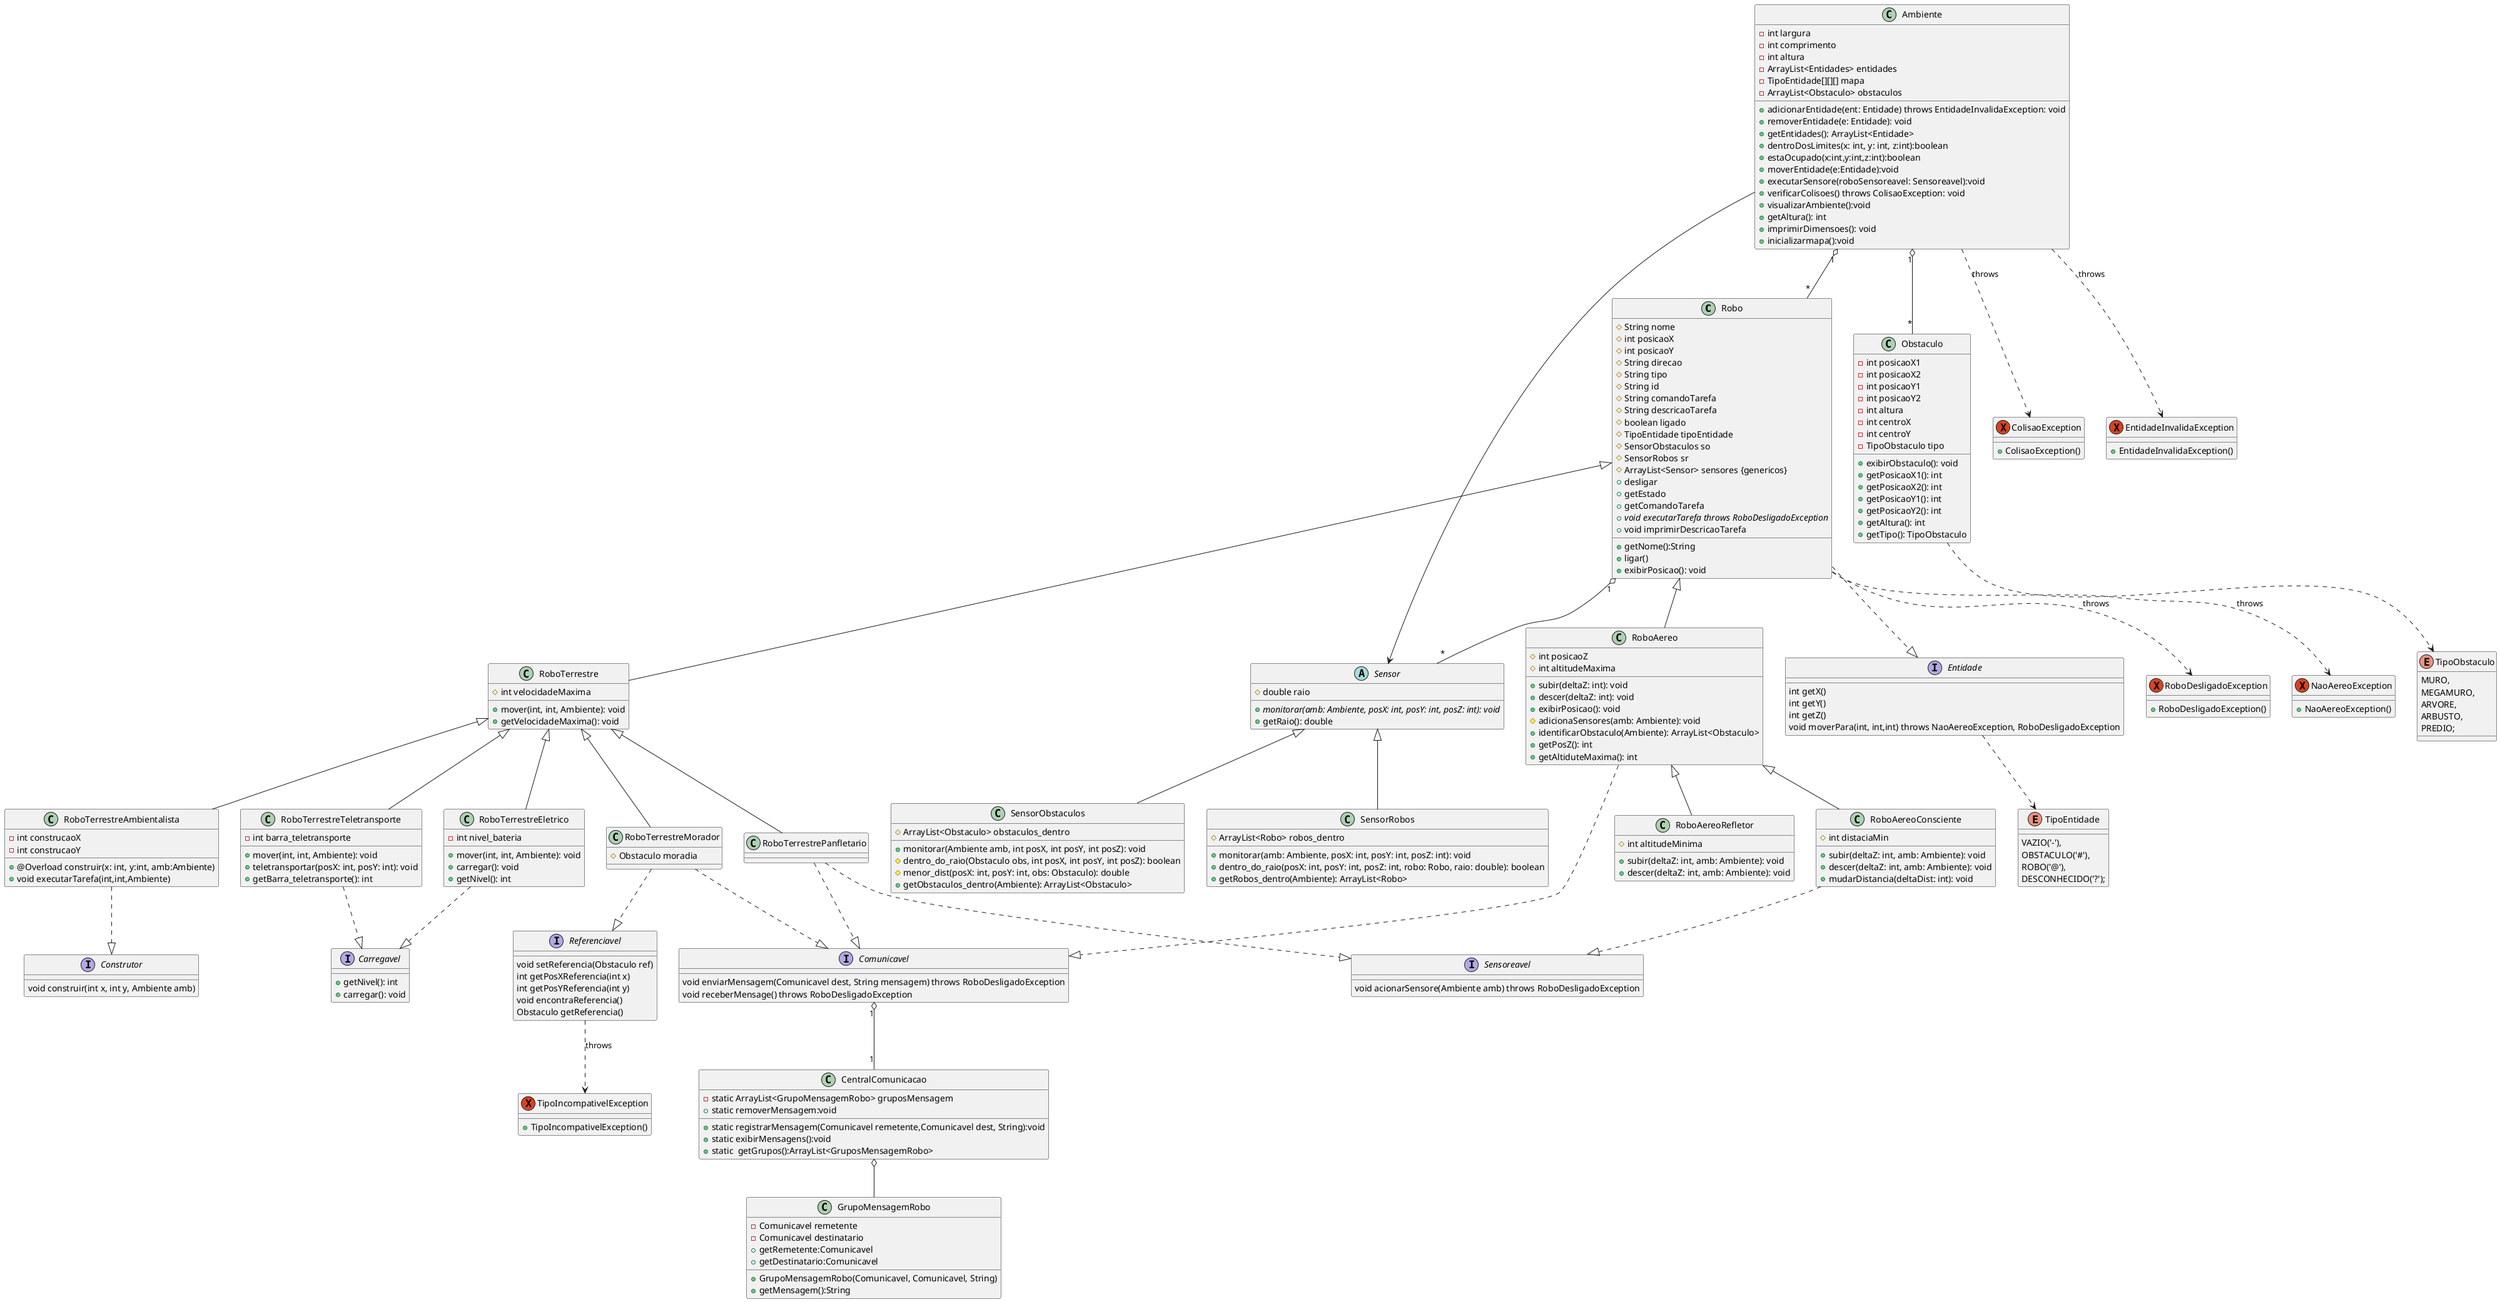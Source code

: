@startuml
class Robo {
  #String nome
  #int posicaoX
  #int posicaoY
  #String direcao
  #String tipo
  #String id
  #String comandoTarefa
  #String descricaoTarefa
  #boolean ligado 
  #TipoEntidade tipoEntidade
  #SensorObstaculos so 
  #SensorRobos sr
  #ArrayList<Sensor> sensores {genericos}
  +getNome():String
  +ligar()
  +desligar
  +getEstado
  +getComandoTarefa
  +{abstract} void executarTarefa throws RoboDesligadoException
  +void imprimirDescricaoTarefa
  +exibirPosicao(): void
}
class RoboTerrestre {
    #int velocidadeMaxima
    +mover(int, int, Ambiente): void
    +getVelocidadeMaxima(): void
}
class RoboTerrestreEletrico {
    -int nivel_bateria
    +mover(int, int, Ambiente): void
    +carregar(): void
    +getNivel(): int
}
class RoboTerrestreTeletransporte {
    -int barra_teletransporte
    +mover(int, int, Ambiente): void
    +teletransportar(posX: int, posY: int): void
    +getBarra_teletransporte(): int
}
class RoboTerrestreAmbientalista {
    -int construcaoX
    -int construcaoY
    +@Overload construir(x: int, y:int, amb:Ambiente)
    +void executarTarefa(int,int,Ambiente)
}
class RoboTerrestreMorador {
    #Obstaculo moradia
}
class RoboTerrestrePanfletario {

}
class RoboAereo {
    #int posicaoZ
    #int altitudeMaxima
    +subir(deltaZ: int): void
    +descer(deltaZ: int): void
    +exibirPosicao(): void
    #adicionaSensores(amb: Ambiente): void
    +identificarObstaculo(Ambiente): ArrayList<Obstaculo>
    +getPosZ(): int
    +getAltiduteMaxima(): int
}
class RoboAereoConsciente {
    #int distaciaMin
    +subir(deltaZ: int, amb: Ambiente): void
    +descer(deltaZ: int, amb: Ambiente): void
    +mudarDistancia(deltaDist: int): void
}
class RoboAereoRefletor {
    #int altitudeMinima
    +subir(deltaZ: int, amb: Ambiente): void
    +descer(deltaZ: int, amb: Ambiente): void
}
abstract class Sensor {
    #double raio
    +{abstract} monitorar(amb: Ambiente, posX: int, posY: int, posZ: int): void
    +getRaio(): double
}
class SensorRobos {
    #ArrayList<Robo> robos_dentro
    +monitorar(amb: Ambiente, posX: int, posY: int, posZ: int): void
    +dentro_do_raio(posX: int, posY: int, posZ: int, robo: Robo, raio: double): boolean
    +getRobos_dentro(Ambiente): ArrayList<Robo>
}
class SensorObstaculos {
    #ArrayList<Obstaculo> obstaculos_dentro
    +monitorar(Ambiente amb, int posX, int posY, int posZ): void
    #dentro_do_raio(Obstaculo obs, int posX, int posY, int posZ): boolean
    #menor_dist(posX: int, posY: int, obs: Obstaculo): double
    +getObstaculos_dentro(Ambiente): ArrayList<Obstaculo>
}
class Ambiente {
   -int largura
   -int comprimento
   -int altura
   -ArrayList<Entidades> entidades
   -TipoEntidade[][][] mapa
   -ArrayList<Obstaculo> obstaculos
   +adicionarEntidade(ent: Entidade) throws EntidadeInvalidaException: void
   +removerEntidade(e: Entidade): void
   +getEntidades(): ArrayList<Entidade>
   +dentroDosLimites(x: int, y: int, z:int):boolean
   +estaOcupado(x:int,y:int,z:int):boolean
   +moverEntidade(e:Entidade):void
   +executarSensore(roboSensoreavel: Sensoreavel):void
   +verificarColisoes() throws ColisaoException: void
   +visualizarAmbiente():void
   +getAltura(): int
   +imprimirDimensoes(): void
   +inicializarmapa():void

}
class Obstaculo {
    -int posicaoX1
    -int posicaoX2
    -int posicaoY1
    -int posicaoY2
    -int altura
    -int centroX
    -int centroY 
    -TipoObstaculo tipo
    +exibirObstaculo(): void
    +getPosicaoX1(): int
    +getPosicaoX2(): int
    +getPosicaoY1(): int
    +getPosicaoY2(): int
    +getAltura(): int
    +getTipo(): TipoObstaculo
}
class CentralComunicacao {
    -static ArrayList<GrupoMensagemRobo> gruposMensagem
    +static registrarMensagem(Comunicavel remetente,Comunicavel dest, String):void
    +static exibirMensagens():void 
    +static  getGrupos():ArrayList<GruposMensagemRobo>
    +static removerMensagem:void 
}
class GrupoMensagemRobo {
    -Comunicavel remetente
    -Comunicavel destinatario
    +GrupoMensagemRobo(Comunicavel, Comunicavel, String)
    +getRemetente:Comunicavel 
    +getDestinatario:Comunicavel 
    +getMensagem():String 
}
enum TipoObstaculo {
    MURO,
    MEGAMURO,
    ARVORE,
    ARBUSTO,
    PREDIO;
}
enum TipoEntidade{
    VAZIO('-'),
    OBSTACULO('#'),
    ROBO('@'),
    DESCONHECIDO('?');
}
interface Entidade {
    int getX()
    int getY()
    int getZ()
    void moverPara(int, int,int) throws NaoAereoException, RoboDesligadoException
}
interface Comunicavel {
    void enviarMensagem(Comunicavel dest, String mensagem) throws RoboDesligadoException
    void receberMensage() throws RoboDesligadoException
}
interface Sensoreavel {
    void acionarSensore(Ambiente amb) throws RoboDesligadoException
}
interface Construtor {
    void construir(int x, int y, Ambiente amb)
}
interface Referenciavel {
    void setReferencia(Obstaculo ref)
    int getPosXReferencia(int x)
    int getPosYReferencia(int y)
    void encontraReferencia()
    Obstaculo getReferencia()
}
interface Carregavel{
    +getNivel(): int
    +carregar(): void
}
exception ColisaoException {
    +ColisaoException()
}
exception RoboDesligadoException {
    +RoboDesligadoException()
}
exception NaoAereoException {
    +NaoAereoException()
}
exception EntidadeInvalidaException {
    +EntidadeInvalidaException()
}
exception TipoIncompativelException {
    +TipoIncompativelException()
}


Referenciavel ..> TipoIncompativelException : «throws» 
Comunicavel "1" o-- "1" CentralComunicacao
CentralComunicacao o-- GrupoMensagemRobo
Ambiente ..> ColisaoException : «throws» 
Ambiente ..> EntidadeInvalidaException : «throws» 
Robo ..> NaoAereoException : «throws» 
Robo ..> RoboDesligadoException : «throws» 
RoboTerrestreEletrico ..|> Carregavel
RoboTerrestreTeletransporte ..|> Carregavel
RoboTerrestrePanfletario ..|> Comunicavel
RoboTerrestrePanfletario..|> Sensoreavel
RoboAereo ..|> Comunicavel
RoboAereoConsciente ..|> Sensoreavel
RoboTerrestreMorador ..|> Referenciavel
RoboTerrestreMorador ..|> Comunicavel
RoboTerrestreAmbientalista ..|> Construtor
Robo ..|> Entidade
Sensor <|-- SensorObstaculos
Sensor <|-- SensorRobos
Ambiente --> Sensor
Ambiente "1" o-- "*" Robo
Ambiente "1" o-- "*" Obstaculo
Robo "1" o-- "*" Sensor
RoboAereo <|-- RoboAereoRefletor
RoboAereo <|-- RoboAereoConsciente
RoboTerrestre <|-- RoboTerrestreTeletransporte
RoboTerrestre <|-- RoboTerrestreEletrico
RoboTerrestre <|-- RoboTerrestreAmbientalista
RoboTerrestre <|-- RoboTerrestreMorador
RoboTerrestre <|-- RoboTerrestrePanfletario
Robo <|-- RoboAereo
Robo <|-- RoboTerrestre
Obstaculo ..> TipoObstaculo
Entidade ..>TipoEntidade
@enduml
